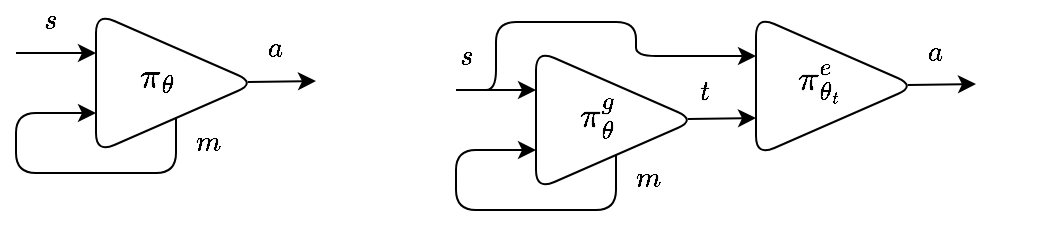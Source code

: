 <mxfile version="12.1.4" pages="1"><diagram id="OFqrmYoHKasqao0uPeEz" name="Page-1"><mxGraphModel dx="800" dy="513" grid="1" gridSize="10" guides="1" tooltips="1" connect="1" arrows="1" fold="1" page="1" pageScale="1" pageWidth="850" pageHeight="1100" math="1" shadow="0"><root><mxCell id="0"/><mxCell id="1" parent="0"/><mxCell id="zJ52F3oZXBLWQMyNChmm-1" value="" style="triangle;whiteSpace=wrap;html=1;rounded=1;" vertex="1" parent="1"><mxGeometry x="260" y="255.5" width="80" height="70" as="geometry"/></mxCell><mxCell id="zJ52F3oZXBLWQMyNChmm-2" value="&lt;font style=&quot;font-size: 15px&quot;&gt;`\pi_{\theta}`&lt;/font&gt;" style="text;html=1;resizable=0;points=[];autosize=1;align=left;verticalAlign=top;spacingTop=-4;" vertex="1" parent="1"><mxGeometry x="280" y="275.5" width="100" height="20" as="geometry"/></mxCell><mxCell id="zJ52F3oZXBLWQMyNChmm-3" value="" style="endArrow=classic;html=1;" edge="1" parent="1"><mxGeometry width="50" height="50" relative="1" as="geometry"><mxPoint x="220" y="275.5" as="sourcePoint"/><mxPoint x="260" y="275.5" as="targetPoint"/><Array as="points"/></mxGeometry></mxCell><mxCell id="zJ52F3oZXBLWQMyNChmm-4" value="" style="endArrow=classic;html=1;exitX=0.5;exitY=1;exitDx=0;exitDy=0;rounded=1;" edge="1" parent="1" source="zJ52F3oZXBLWQMyNChmm-1"><mxGeometry width="50" height="50" relative="1" as="geometry"><mxPoint x="290" y="345.5" as="sourcePoint"/><mxPoint x="260" y="305.5" as="targetPoint"/><Array as="points"><mxPoint x="300" y="335.5"/><mxPoint x="220" y="335.5"/><mxPoint x="220" y="305.5"/></Array></mxGeometry></mxCell><mxCell id="zJ52F3oZXBLWQMyNChmm-5" value="`s`" style="text;html=1;resizable=0;points=[];autosize=1;align=left;verticalAlign=top;spacingTop=-4;" vertex="1" parent="1"><mxGeometry x="232" y="249" width="30" height="20" as="geometry"/></mxCell><mxCell id="zJ52F3oZXBLWQMyNChmm-6" value="`a`" style="text;html=1;resizable=0;points=[];autosize=1;align=left;verticalAlign=top;spacingTop=-4;" vertex="1" parent="1"><mxGeometry x="344" y="263" width="30" height="20" as="geometry"/></mxCell><mxCell id="zJ52F3oZXBLWQMyNChmm-8" value="`m`" style="text;html=1;resizable=0;points=[];autosize=1;align=left;verticalAlign=top;spacingTop=-4;" vertex="1" parent="1"><mxGeometry x="308" y="309.5" width="30" height="20" as="geometry"/></mxCell><mxCell id="zJ52F3oZXBLWQMyNChmm-9" value="" style="endArrow=classic;html=1;" edge="1" parent="1"><mxGeometry width="50" height="50" relative="1" as="geometry"><mxPoint x="336" y="290" as="sourcePoint"/><mxPoint x="370" y="289.5" as="targetPoint"/><Array as="points"/></mxGeometry></mxCell><mxCell id="zJ52F3oZXBLWQMyNChmm-10" value="" style="triangle;whiteSpace=wrap;html=1;rounded=1;" vertex="1" parent="1"><mxGeometry x="590" y="257" width="80" height="70" as="geometry"/></mxCell><mxCell id="zJ52F3oZXBLWQMyNChmm-11" value="&lt;font style=&quot;font-size: 15px&quot;&gt;`\pi_{\theta_t}^e`&lt;/font&gt;" style="text;html=1;resizable=0;points=[];autosize=1;align=left;verticalAlign=top;spacingTop=-4;" vertex="1" parent="1"><mxGeometry x="609" y="277" width="130" height="20" as="geometry"/></mxCell><mxCell id="zJ52F3oZXBLWQMyNChmm-12" value="" style="endArrow=classic;html=1;" edge="1" parent="1"><mxGeometry width="50" height="50" relative="1" as="geometry"><mxPoint x="450" y="294" as="sourcePoint"/><mxPoint x="590" y="277" as="targetPoint"/><Array as="points"><mxPoint x="460" y="294"/><mxPoint x="460" y="260"/><mxPoint x="530" y="260"/><mxPoint x="530" y="277"/></Array></mxGeometry></mxCell><mxCell id="zJ52F3oZXBLWQMyNChmm-15" value="`a`" style="text;html=1;resizable=0;points=[];autosize=1;align=left;verticalAlign=top;spacingTop=-4;" vertex="1" parent="1"><mxGeometry x="674" y="264.5" width="30" height="20" as="geometry"/></mxCell><mxCell id="zJ52F3oZXBLWQMyNChmm-17" value="" style="endArrow=classic;html=1;" edge="1" parent="1"><mxGeometry width="50" height="50" relative="1" as="geometry"><mxPoint x="666" y="291.5" as="sourcePoint"/><mxPoint x="700" y="291.0" as="targetPoint"/><Array as="points"/></mxGeometry></mxCell><mxCell id="zJ52F3oZXBLWQMyNChmm-25" value="" style="triangle;whiteSpace=wrap;html=1;rounded=1;" vertex="1" parent="1"><mxGeometry x="480" y="274" width="80" height="70" as="geometry"/></mxCell><mxCell id="zJ52F3oZXBLWQMyNChmm-26" value="&lt;font style=&quot;font-size: 15px&quot;&gt;`\pi_{\theta}^{g}&lt;br&gt;`&lt;/font&gt;" style="text;html=1;resizable=0;points=[];autosize=1;align=left;verticalAlign=top;spacingTop=-4;" vertex="1" parent="1"><mxGeometry x="500" y="294.5" width="120" height="30" as="geometry"/></mxCell><mxCell id="zJ52F3oZXBLWQMyNChmm-27" value="" style="endArrow=classic;html=1;" edge="1" parent="1"><mxGeometry width="50" height="50" relative="1" as="geometry"><mxPoint x="440.0" y="294.0" as="sourcePoint"/><mxPoint x="480.0" y="294.0" as="targetPoint"/><Array as="points"/></mxGeometry></mxCell><mxCell id="zJ52F3oZXBLWQMyNChmm-28" value="" style="endArrow=classic;html=1;exitX=0.5;exitY=1;exitDx=0;exitDy=0;rounded=1;" edge="1" source="zJ52F3oZXBLWQMyNChmm-25" parent="1"><mxGeometry width="50" height="50" relative="1" as="geometry"><mxPoint x="510" y="364" as="sourcePoint"/><mxPoint x="480.0" y="324.0" as="targetPoint"/><Array as="points"><mxPoint x="520" y="354"/><mxPoint x="440" y="354"/><mxPoint x="440" y="324"/></Array></mxGeometry></mxCell><mxCell id="zJ52F3oZXBLWQMyNChmm-29" value="`t`" style="text;html=1;resizable=0;points=[];autosize=1;align=left;verticalAlign=top;spacingTop=-4;" vertex="1" parent="1"><mxGeometry x="560" y="284.5" width="30" height="20" as="geometry"/></mxCell><mxCell id="zJ52F3oZXBLWQMyNChmm-30" value="`m`" style="text;html=1;resizable=0;points=[];autosize=1;align=left;verticalAlign=top;spacingTop=-4;" vertex="1" parent="1"><mxGeometry x="528" y="328" width="30" height="20" as="geometry"/></mxCell><mxCell id="zJ52F3oZXBLWQMyNChmm-31" value="" style="endArrow=classic;html=1;" edge="1" parent="1"><mxGeometry width="50" height="50" relative="1" as="geometry"><mxPoint x="556" y="308.5" as="sourcePoint"/><mxPoint x="590.0" y="308.0" as="targetPoint"/><Array as="points"/></mxGeometry></mxCell><mxCell id="zJ52F3oZXBLWQMyNChmm-33" value="`s`" style="text;html=1;resizable=0;points=[];autosize=1;align=left;verticalAlign=top;spacingTop=-4;" vertex="1" parent="1"><mxGeometry x="440" y="267" width="30" height="20" as="geometry"/></mxCell></root></mxGraphModel></diagram></mxfile>